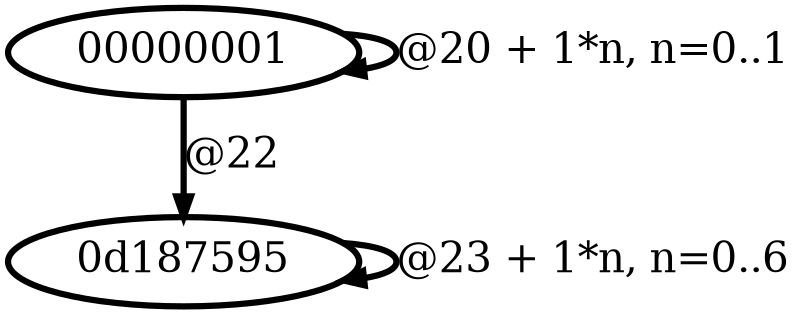 digraph G {
        node [style=rounded, penwidth=3, fontsize=20, shape=oval];
        "00000001" -> "00000001" [label="@20 + 1*n, n=0..1", color=black,arrowsize=1,style=bold,penwidth=3,fontsize=20];
"00000001" -> "0d187595" [label="@22", color=black,arrowsize=1,style=bold,penwidth=3,fontsize=20];
"0d187595" -> "0d187595" [label="@23 + 1*n, n=0..6", color=black,arrowsize=1,style=bold,penwidth=3,fontsize=20];
}
